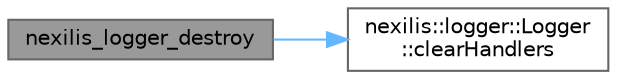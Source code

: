 digraph "nexilis_logger_destroy"
{
 // LATEX_PDF_SIZE
  bgcolor="transparent";
  edge [fontname=Helvetica,fontsize=10,labelfontname=Helvetica,labelfontsize=10];
  node [fontname=Helvetica,fontsize=10,shape=box,height=0.2,width=0.4];
  rankdir="LR";
  Node1 [id="Node000001",label="nexilis_logger_destroy",height=0.2,width=0.4,color="gray40", fillcolor="grey60", style="filled", fontcolor="black",tooltip=" "];
  Node1 -> Node2 [id="edge1_Node000001_Node000002",color="steelblue1",style="solid",tooltip=" "];
  Node2 [id="Node000002",label="nexilis::logger::Logger\l::clearHandlers",height=0.2,width=0.4,color="grey40", fillcolor="white", style="filled",URL="$db/d91/classnexilis_1_1logger_1_1Logger.html#a386bcae4ce97526c3d3006ed3b0ef912",tooltip="Remove all handlers."];
}
